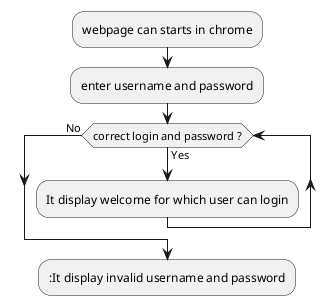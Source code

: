 @startuml loginform
:webpage can starts in chrome;
:enter username and password;
while (correct login and password ?) is (Yes)
  :It display welcome for which user can login;
endwhile (No)
::It display invalid username and password;
@enduml